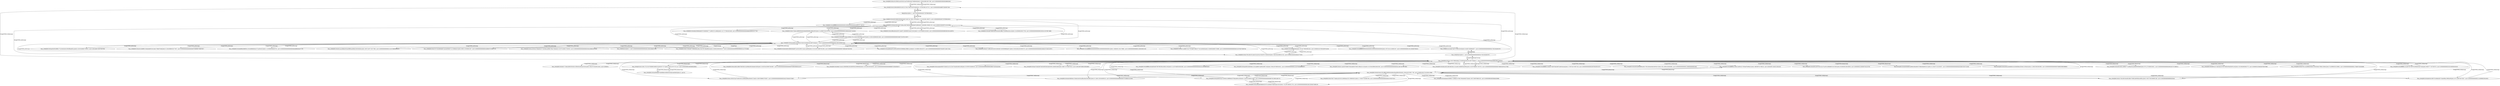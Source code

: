 digraph example {
    N1471fce1b124b519ae6bb4419b4f4132[label="Para_2004[ERC20(0x191cf2602ca2e534c5ccae7bcbf4c46a704bb949)](eth=1583453895.8817465, usd=0.000000000538283536803292)"];
    Nbe1899c09b1bc72356ef7565b64f889a[label="Para_2004[ERC20(0x931715fee2d06333043d11f658c8ce934ac61d0c)](eth=2941672534303.0454, usd=0.000001)"];
    Ne1aabb10a0dc188de59dd3d305282d21[label="Para_2006[ERC20(0xffffffff00000000000000010000000000000001)](eth=14849281.024176665, usd=0.0000000000006001159018031516)"];
    N69d394faf33aa6124564c1db7b7ad0e1[label="Para_2006[ERC20(0xde2578edec4669ba7f41c5d5d2386300bcea4678)](eth=0.05810569995852466, usd=0.0000000000000000000023482722479115307)"];
    N3ac84421955d04a81000a82412936fe4[label="Para_2004[ERC20(0xffffffff5ac1f9a51a93f5c527385edf7fe98a52)](eth=496299701799220, usd=0.00016871344312184143)"];
    Nf583b69650535a929a3dbd010217e7d0[label="Para_2006[ERC20(0xe511ed88575c57767bafb72bfd10775413e3f2b0)](eth=0.9930040805753686, usd=0.000000000000000000040131070207268704)"];
    Na0dcd20935ca9a7806e5ca2375cf228e[label="Para_2004[ERC20(0x765277eebeca2e31912c9946eae1021199b39c61)](eth=2.7335877618085798, usd=0.0000000000000000009292631079537322)"];
    Ne60fc1c64c74c7a780528791a6fda2df[label="Para_2004[Native](eth=1, usd=0.0000000000000000003417501354304767)"];
    Nf473492addacdcfc4fc285d1fb9fbc41[label="Para_2006[ERC20(0x733ebcc6df85f8266349defd0980f8ced9b45f35)](eth=24.899979194791324, usd=0.0000000000000000010063028267182002)"];
    N3fcb474a6bc7590bc1b353c30433269b[label="Para_2006[ERC20(0xffffffff00000000000000010000000000000000)](eth=2972234.2416855167, usd=0.0000000000001201192858708261)"];
    N82b882555dd48b5c614040fdd35d5049[label="Para_2004[ERC20(0x818ec0a7fe18ff94269904fced6ae3dae6d6dc0b)](eth=2945420578821.708, usd=0.0000010012741202411066)"];
    Nfa25159c757b011f780c573eb651e1f7[label="Para_2004[ERC20(0xcd3b51d98478d53f4515a306be565c6eebef1d58)](eth=0.0023341956873818657, usd=0.0000000000000000000007919816565541437)"];
    N7e09708a4dc14de711029fcd587a2486[label="Para_2006[XC20(18446744073709551619)](eth=8.456272839645877, usd=0.0000000000000000003417501354304767)"];
    N61a34769df2e8384dc065820267b7eeb[label="Para_2006[ERC20(0x9448610696659de8f72e1831d392214ae1ca4838)](eth=0.014226729967651836, usd=0.0000000000000000000005749562467264763)"];
    Nba778794e3e8589d1bd715f4a8e69efa[label="Para_2004[ERC20(0x9fda7ceec4c18008096c2fe2b85f05dc300f94d0)](eth=2.612491033540555, usd=0.0000000000000000008880971634592627)"];
    N50027958a8ec3c179e40f56460ab61a2[label="Para_2006[ERC20(0x6a2d262d56735dba19dd70682b39f6be9a931d98)](eth=24843981109482.223, usd=0.0000010040397311912309)"];
    N0fc6a7d8b591beaed26516608261259c[label="Para_2006[XC20(4294969280)](eth=25134779926396.945, usd=0.0000010157920169734138)"];
    N61f961d20ec8ddffd5b66bfa212276fa[label="Para_2006[ERC20(0xaeaaf0e2c81af264101b9129c00f4440ccf0f720)](eth=1, usd=0.000000000000000000040413801909067554)"];
    N8ef34fbb63f23a6aa429877a9d99d33e[label="Para_2004[XC20(311091173110107856861649819128533077277)](eth=2934157977573.147, usd=0.0000009955460496443681)"];
    Nab6a45800141660897a4e880e211f972[label="Para_2006[XC20(340282366920938463463374607431768211455)](eth=11141561961.309275, usd=0.0000000004502728780619552)"];
    Na2421edd8248ced69f5a8e47ee7f1190[label="Para_2004[ERC20(0xcbabee0658725b5b21e1512244734a5d5c6b51d6)](eth=0.87967020469195, usd=0.0000000000000000002990374334444284)"];
    Nfff57d8ed91c1dbff50fbea3ef2289be[label="Para_2006[ERC20(0xad543f18cff85c77e140e3e5e3c3392f6ba9d5ca)](eth=4181054906273538.5, usd=0.0001689723247530738)"];
    Nd3fbe451766f6f7383c32b18e11d9bed[label="Para_2004[ERC20(0xc9baa8cfdde8e328787e29b4b078abf2dadc2055)](eth=732.8675683912745, usd=0.00000000000000024913295407468216)"];
    Ncdd29a8d8cf68e125eed7a1ba027b0e6[label="Para_2006[ERC20(0x431d5dff03120afa4bdf332c61a6e1766ef37bdb)](eth=0.18420999320277937, usd=0.000000000000000000007444626174967807)"];
    N99545ff6775b179f1e6e07a8479f1f14[label="Para_2006[ERC20(0x3795c36e7d12a8c252a20c5a7b455f7c57b60283)](eth=24816344589019.324, usd=0.0000010029228343277876)"];
    N363b2a453d6d03cbbf406024345fc283[label="Para_2004[ERC20(0xe57ebd2d67b462e9926e04a8e33f01cd0d64346d)](eth=496271573283783.6, usd=0.00016870388103934982)"];
    N211722a44a00ae37cf36f02e984ebc03[label="Para_2006[ERC20(0x6df98e5fbff3041105cb986b9d44c572a43fcd22)](eth=1.2235662946493782, usd=0.00000000000000000004944896585457176)"];
    N6f99d651f3d4ad5016f44a4e799133e7[label="Para_2004[ERC20(0x0e358838ce72d5e61e0018a2ffac4bec5f4c88d2)](eth=0.14631158164959518, usd=0.000000000000000000049737548943142306)"];
    Nb8f9b2fbed23aa3bdd4288c3c89aef7a[label="Para_2006[ERC20(0x29f6e49c6e3397c3a84f715885f9f233a441165c)](eth=21.857936952543458, usd=0.000000000000000000883362334140979)"];
    N2291c13af1d8ac0bfe06ecb60ff221d5[label="Para_2004[ERC20(0xe065ffaf3f7ded69bb5cf5fdd1fd1dda2eee8493)](eth=0, usd=0)"];
    Ne86ccba0482a1fad09551961927525f7[label="Para_2006[ERC20(0x81ecac0d6be0550a00ff064a4f9dd2400585fe9c)](eth=30075.687723577663, usd=0.0000000000000012154728859396425)"];
    Nd273ca55c0b5993e299d0f0ec2c7f7f7[label="Para_2006[ERC20(0x7f27352d5f83db87a5a3e00f4b07cc2138d8ee52)](eth=6005.210206401407, usd=0.00000000000000024269337570381715)"];
    N58dc41dcdd915d20204e3e014781f6e6[label="Para_2004[ERC20(0x27292cf0016e5df1d8b37306b2a98588acbd6fca)](eth=26327556196060.406, usd=0.000008949859608455044)"];
    N484b97400b003abbb60fb8ad0e6384f2[label="Para_2006[ERC20(0xc4335b1b76fa6d52877b3046eca68f6e708a27dd)](eth=0.05701494917502919, usd=0.000000000000000000002304190861815184)"];
    Ncbe4f52e639a20845af9227286fb3804[label="Para_2006[Native](eth=1, usd=0.000000000000000000040413801909067554)"];
    N9fa3136dfc52573408b39a07dfdd7cfc[label="Para_2004[ERC20(0xfffffffecb45afd30a637967995394cc88c0c194)](eth=0.14470468259330269, usd=0.00000000000000000004919129539603455)"];
    N11d6bf1d764e3b7af17d35f8f24fa3ac[label="Para_2004[ERC20(0xab3f0245b83feb11d15aaffefd7ad465a59817ed)](eth=3594.957808334351, usd=0.0000000000000012220795368666297)"];
    N8ed86d209d1d595206930c74ec3d1370[label="Para_2004[XC20(42259045809535163221576417993425387648)](eth=1322832862.627512, usd=0.0000000004496873282807203)"];
    N8f22b24e6545da91dda5e808fd5c93f5[label="Para_2004[ERC20(0x511ab53f793683763e5a8829738301368a2411e3)](eth=0.010042686434642564, usd=0.000000000000000000003413937587387484)"];
    Nfdff768b6144992ec65049f870b8f75e[label="Para_2004[ERC20(0xacc15dc74880c9944775448304b263d191c6077f)](eth=1, usd=0.0000000000000000003399426647048342)"];
    N49713b7ae97a757af02741790886f371[label="Para_2004[ERC20(0x8ece0d14d619fe26e2c14c4a92c2f9e8634a039e)](eth=0.02078689617335702, usd=0.000000000000000000007066352876113706)"];
    Na08089b2179830c5146bf4fa4250eedb[label="Para_2006[ERC20(0x75364d4f779d0bd0facd9a218c67f87dd9aff3b4)](eth=8.909162830256127, usd=0.0000000000000000003600531417975988)"];
    N86eac937665d126f99f11147605eb880[label="Para_2004[ERC20(0xffffffff52c56a9257bb97f4b2b6f7b2d624ecda)](eth=1738728.073007158, usd=0.0000000000005910678543351547)"];
    N73fb98b21551ed57c9aaa78f5ec02fdc[label="Para_2004[ERC20(0x30d2a9f5fdf90ace8c17952cbb4ee48a55d916a7)](eth=335.16931025833895, usd=0.00000000000000011393834845650106)"];
    N8444cc51595f5de028b2c1a35e20d60b[label="Para_2004[ERC20(0xfa9343c3897324496a05fc75abed6bac29f8a40f)](eth=3572.099705073927, usd=0.0000000000000012143090923341832)"];
    Nfeb50157e9ee71ffb6c20266e8a3d27d[label="Para_2004[ERC20(0x085416975fe14c2a731a97ec38b9bf8135231f62)](eth=65286285186.98299, usd=0.000000022193593755142743)"];
    N71fe2b7ddba8b325450f8e010ae0d033[label="Para_2006[ERC20(0x4bf769b05e832fcdc9053fffbc78ca889acb5e1e)](eth=24.803680439237766, usd=0.0000000000000000010024110278871688)"];
    N96bc4474d09f18eb71a72075f17e4da6[label="Para_2006[ERC20(0xdd90e5e87a2081dcf0391920868ebc2ffb81a1af)](eth=19.36063138410573, usd=0.0000000000000000007824367215917254)"];
    N5baad927d892fc1144634edd8a0b9b37[label="Para_2004[ERC20(0x65b09ef8c5a096c5fd3a80f1f7369e56eb932412)](eth=0.1342071222250507, usd=0.000000000000000000045535847553715194)"];
    N1f7e12ee585d5b0e6c8f586118908d45[label="Para_2004[ERC20(0x3405a1bd46b85c5c029483fbecf2f3e611026e45)](eth=2.338223825832895, usd=0.0000000000000000007948620380299665)"];
    N065f35bfa8a82d689bee100bf96f316d[label="Para_2006[ERC20(0x5271d85ce4241b310c0b34b7c2f1f036686a6d7c)](eth=0.06146441625092578, usd=0.0000000000000000000024840107428213875)"];
    Ndd677a272f2a393d1dc4c6901a99fbb8[label="Para_2004[ERC20(0xc19281f22a075e0f10351cd5d6ea9f0ac63d4327)](eth=0.6007998602785397, usd=0.00000000000000000020423750545737887)"];
    N2d3ad0bca477b806a08e437676437c4b[label="Para_2004[ERC20(0x595c8481c48894771ce8fade54ac6bf59093f9e8)](eth=974.1374636534921, usd=0.0000000000000003305202757190812)"];
    N049d8e96ac047db66a182a82df7b0636[label="Para_2004[ERC20(0x8f552a71efe5eefc207bf75485b356a0b3f01ec9)](eth=451094480398.9773, usd=0.00000015334625970047096)"];
    Nd12a516450c0756bf7bc709b54863e92[label="Para_2006[ERC20(0xffffffff00000000000000010000000000000004)](eth=0, usd=0)"];
    Nb1f3d96c408d3f6804aafdf066fc02b4[label="Para_2004[ERC20(0x4792c1ecb969b036eb51330c63bd27899a13d84e)](eth=34.69690261528964, usd=0.00000000000000001179495753204569)"];
    N5ce1890460cc17f043201d98c6cbf346[label="Para_2004[ERC20(0xefaeee334f0fd1712f9a8cc375f427d9cdd40d73)](eth=2927238878668.055, usd=0.0000009950933846420096)"];
    N01700d2d62496775b0b1f86a44f2ec93[label="Para_2004[ERC20(0xa649325aa7c5093d12d6f98eb4378deae68ce23f)](eth=2.9343224658514964, usd=0.0000000000000000009975013981448175)"];
    Nd1121cc682221c4ad917669f2e489ff5[label="Relay[Native](eth=1, usd=0.0000000004502728780619552)"];
    N9662d2d03ef809c01a0bbe46c59b5e70[label="Para_2004[ERC20(0xffffffff4c1cbcd97597339702436d4f18a375ab)](eth=6633777.507358725, usd=0.000000000002255104002910518)"];
    Nf6f2d510d15e5f2a9fe5dabd59c94d72[label="Para_2006[ERC20(0x6de33698e9e9b787e09d3bd7771ef63557e148bb)](eth=24.72778043452406, usd=0.0000000000000000009993436201317718)"];
    N8f22b24e6545da91dda5e808fd5c93f5 -> Nfdff768b6144992ec65049f870b8f75e[label="Swap[CPMM_Stellaswap]"];
    N8444cc51595f5de028b2c1a35e20d60b -> N82b882555dd48b5c614040fdd35d5049[label="Swap[CPMM_Stellaswap]"];
    Nd273ca55c0b5993e299d0f0ec2c7f7f7 -> N61f961d20ec8ddffd5b66bfa212276fa[label="Swap[CPMM_Arthswap]"];
    N69d394faf33aa6124564c1db7b7ad0e1 -> N61f961d20ec8ddffd5b66bfa212276fa[label="Swap[CPMM_Arthswap]"];
    Nab6a45800141660897a4e880e211f972 -> N50027958a8ec3c179e40f56460ab61a2[label="Swap[CPMM_Arthswap]"];
    Nfdff768b6144992ec65049f870b8f75e -> N6f99d651f3d4ad5016f44a4e799133e7[label="Swap[CPMM_Stellaswap]"];
    Nab6a45800141660897a4e880e211f972 -> N61f961d20ec8ddffd5b66bfa212276fa[label="Swap[CPMM_Arthswap]"];
    N61f961d20ec8ddffd5b66bfa212276fa -> N065f35bfa8a82d689bee100bf96f316d[label="Swap[CPMM_Arthswap]"];
    N8444cc51595f5de028b2c1a35e20d60b -> Nfdff768b6144992ec65049f870b8f75e[label="Swap[CPMM_Stellaswap]"];
    N5ce1890460cc17f043201d98c6cbf346 -> N82b882555dd48b5c614040fdd35d5049[label="Swap[CPMM_Stellaswap]"];
    Nd3fbe451766f6f7383c32b18e11d9bed -> N01700d2d62496775b0b1f86a44f2ec93[label="Swap[CPMM_Beamswap]"];
    Nfdff768b6144992ec65049f870b8f75e -> N9662d2d03ef809c01a0bbe46c59b5e70[label="Swap[CPMM_Stellaswap]"];
    Nfdff768b6144992ec65049f870b8f75e -> Na2421edd8248ced69f5a8e47ee7f1190[label="Swap[CPMM_Stellaswap]"];
    Nfdff768b6144992ec65049f870b8f75e -> N01700d2d62496775b0b1f86a44f2ec93[label="Swap[CPMM_Stellaswap]"];
    N2d3ad0bca477b806a08e437676437c4b -> Nfdff768b6144992ec65049f870b8f75e[label="Swap[CPMM_Beamswap]"];
    N61f961d20ec8ddffd5b66bfa212276fa -> Ncbe4f52e639a20845af9227286fb3804[label="Swap[Unwrap]"];
    Nfdff768b6144992ec65049f870b8f75e -> N9fa3136dfc52573408b39a07dfdd7cfc[label="Swap[CPMM_Stellaswap]"];
    N065f35bfa8a82d689bee100bf96f316d -> N61f961d20ec8ddffd5b66bfa212276fa[label="Swap[CPMM_Arthswap]"];
    N69d394faf33aa6124564c1db7b7ad0e1 -> Nf473492addacdcfc4fc285d1fb9fbc41[label="Swap[CPMM_Arthswap]"];
    N82b882555dd48b5c614040fdd35d5049 -> N6f99d651f3d4ad5016f44a4e799133e7[label="Swap[CPMM_Stellaswap]"];
    Nfdff768b6144992ec65049f870b8f75e -> N049d8e96ac047db66a182a82df7b0636[label="Swap[CPMM_Stellaswap]"];
    N58dc41dcdd915d20204e3e014781f6e6 -> N82b882555dd48b5c614040fdd35d5049[label="Swap[CPMM_Stellaswap]"];
    N61f961d20ec8ddffd5b66bfa212276fa -> Ne86ccba0482a1fad09551961927525f7[label="Swap[CPMM_Arthswap]"];
    N49713b7ae97a757af02741790886f371 -> Nfdff768b6144992ec65049f870b8f75e[label="Swap[CPMM_Stellaswap]"];
    N71fe2b7ddba8b325450f8e010ae0d033 -> N50027958a8ec3c179e40f56460ab61a2[label="Swap[CPMM_Arthswap]"];
    N82b882555dd48b5c614040fdd35d5049 -> N5ce1890460cc17f043201d98c6cbf346[label="Swap[CPMM_Stellaswap]"];
    N61f961d20ec8ddffd5b66bfa212276fa -> Nfff57d8ed91c1dbff50fbea3ef2289be[label="Swap[CPMM_Arthswap]"];
    N363b2a453d6d03cbbf406024345fc283 -> Nfdff768b6144992ec65049f870b8f75e[label="Swap[CPMM_Stellaswap]"];
    N82b882555dd48b5c614040fdd35d5049 -> Nfdff768b6144992ec65049f870b8f75e[label="Swap[CPMM_Stellaswap]"];
    Nbe1899c09b1bc72356ef7565b64f889a -> Nfdff768b6144992ec65049f870b8f75e[label="Swap[CPMM_Stellaswap]"];
    N61f961d20ec8ddffd5b66bfa212276fa -> N211722a44a00ae37cf36f02e984ebc03[label="Swap[CPMM_Arthswap]"];
    Nf473492addacdcfc4fc285d1fb9fbc41 -> N50027958a8ec3c179e40f56460ab61a2[label="Swap[CPMM_Arthswap]"];
    Nfdff768b6144992ec65049f870b8f75e -> N86eac937665d126f99f11147605eb880[label="Swap[CPMM_Stellaswap]"];
    N99545ff6775b179f1e6e07a8479f1f14 -> N0fc6a7d8b591beaed26516608261259c[label="Swap[CPMM_Arthswap]"];
    N61f961d20ec8ddffd5b66bfa212276fa -> N484b97400b003abbb60fb8ad0e6384f2[label="Swap[CPMM_Arthswap]"];
    N484b97400b003abbb60fb8ad0e6384f2 -> N61f961d20ec8ddffd5b66bfa212276fa[label="Swap[CPMM_Arthswap]"];
    Nf473492addacdcfc4fc285d1fb9fbc41 -> N69d394faf33aa6124564c1db7b7ad0e1[label="Swap[CPMM_Arthswap]"];
    Nba778794e3e8589d1bd715f4a8e69efa -> Nfdff768b6144992ec65049f870b8f75e[label="Swap[CPMM_Stellaswap]"];
    Nfdff768b6144992ec65049f870b8f75e -> Nba778794e3e8589d1bd715f4a8e69efa[label="Swap[CPMM_Stellaswap]"];
    Nfdff768b6144992ec65049f870b8f75e -> N49713b7ae97a757af02741790886f371[label="Swap[CPMM_Stellaswap]"];
    Nfdff768b6144992ec65049f870b8f75e -> Ndd677a272f2a393d1dc4c6901a99fbb8[label="Swap[CPMM_Stellaswap]"];
    N3fcb474a6bc7590bc1b353c30433269b -> N61f961d20ec8ddffd5b66bfa212276fa[label="Swap[CPMM_Arthswap]"];
    N50027958a8ec3c179e40f56460ab61a2 -> Nab6a45800141660897a4e880e211f972[label="Swap[CPMM_Arthswap]"];
    N61f961d20ec8ddffd5b66bfa212276fa -> N0fc6a7d8b591beaed26516608261259c[label="Swap[CPMM_Arthswap]"];
    Na2421edd8248ced69f5a8e47ee7f1190 -> Nfdff768b6144992ec65049f870b8f75e[label="Swap[CPMM_Stellaswap]"];
    N7e09708a4dc14de711029fcd587a2486 -> N61f961d20ec8ddffd5b66bfa212276fa[label="Swap[CPMM_Arthswap]"];
    N9662d2d03ef809c01a0bbe46c59b5e70 -> Nfdff768b6144992ec65049f870b8f75e[label="Swap[CPMM_Stellaswap]"];
    Ne60fc1c64c74c7a780528791a6fda2df -> N7e09708a4dc14de711029fcd587a2486[label="Bridge"];
    Na0dcd20935ca9a7806e5ca2375cf228e -> N82b882555dd48b5c614040fdd35d5049[label="Swap[CPMM_Stellaswap]"];
    N11d6bf1d764e3b7af17d35f8f24fa3ac -> Nfdff768b6144992ec65049f870b8f75e[label="Swap[CPMM_Stellaswap]"];
    N50027958a8ec3c179e40f56460ab61a2 -> N71fe2b7ddba8b325450f8e010ae0d033[label="Swap[CPMM_Arthswap]"];
    N50027958a8ec3c179e40f56460ab61a2 -> N61f961d20ec8ddffd5b66bfa212276fa[label="Swap[CPMM_Arthswap]"];
    N61f961d20ec8ddffd5b66bfa212276fa -> N69d394faf33aa6124564c1db7b7ad0e1[label="Swap[CPMM_Arthswap]"];
    N50027958a8ec3c179e40f56460ab61a2 -> Nf6f2d510d15e5f2a9fe5dabd59c94d72[label="Swap[CPMM_Arthswap]"];
    N61f961d20ec8ddffd5b66bfa212276fa -> Ncdd29a8d8cf68e125eed7a1ba027b0e6[label="Swap[CPMM_Arthswap]"];
    N61f961d20ec8ddffd5b66bfa212276fa -> N61a34769df2e8384dc065820267b7eeb[label="Swap[CPMM_Arthswap]"];
    N61f961d20ec8ddffd5b66bfa212276fa -> N7e09708a4dc14de711029fcd587a2486[label="Swap[CPMM_Arthswap]"];
    N049d8e96ac047db66a182a82df7b0636 -> Nfdff768b6144992ec65049f870b8f75e[label="Swap[CPMM_Stellaswap]"];
    N61f961d20ec8ddffd5b66bfa212276fa -> N50027958a8ec3c179e40f56460ab61a2[label="Swap[CPMM_Arthswap]"];
    Nf583b69650535a929a3dbd010217e7d0 -> N61f961d20ec8ddffd5b66bfa212276fa[label="Swap[CPMM_Arthswap]"];
    Nd3fbe451766f6f7383c32b18e11d9bed -> N82b882555dd48b5c614040fdd35d5049[label="Swap[CPMM_Stellaswap]"];
    N99545ff6775b179f1e6e07a8479f1f14 -> N50027958a8ec3c179e40f56460ab61a2[label="Swap[CPMM_Arthswap]"];
    Ne60fc1c64c74c7a780528791a6fda2df -> Nfdff768b6144992ec65049f870b8f75e[label="Swap[Wrap]"];
    Nfdff768b6144992ec65049f870b8f75e -> N3ac84421955d04a81000a82412936fe4[label="Swap[CPMM_Stellaswap]"];
    N3ac84421955d04a81000a82412936fe4 -> Nfdff768b6144992ec65049f870b8f75e[label="Swap[CPMM_Stellaswap]"];
    N61f961d20ec8ddffd5b66bfa212276fa -> Nab6a45800141660897a4e880e211f972[label="Swap[CPMM_Arthswap]"];
    Nfdff768b6144992ec65049f870b8f75e -> N363b2a453d6d03cbbf406024345fc283[label="Swap[CPMM_Stellaswap]"];
    N01700d2d62496775b0b1f86a44f2ec93 -> N82b882555dd48b5c614040fdd35d5049[label="Swap[CPMM_Beamswap]"];
    Nf473492addacdcfc4fc285d1fb9fbc41 -> N61f961d20ec8ddffd5b66bfa212276fa[label="Swap[CPMM_Arthswap]"];
    Nfdff768b6144992ec65049f870b8f75e -> N8ef34fbb63f23a6aa429877a9d99d33e[label="Swap[CPMM_Beamswap]"];
    N5baad927d892fc1144634edd8a0b9b37 -> Nfdff768b6144992ec65049f870b8f75e[label="Swap[CPMM_Beamswap]"];
    Nfdff768b6144992ec65049f870b8f75e -> N5baad927d892fc1144634edd8a0b9b37[label="Swap[CPMM_Beamswap]"];
    N9fa3136dfc52573408b39a07dfdd7cfc -> Nfdff768b6144992ec65049f870b8f75e[label="Swap[CPMM_Stellaswap]"];
    N82b882555dd48b5c614040fdd35d5049 -> N3ac84421955d04a81000a82412936fe4[label="Swap[CPMM_Beamswap]"];
    Nab6a45800141660897a4e880e211f972 -> Nd1121cc682221c4ad917669f2e489ff5[label="Bridge"];
    N50027958a8ec3c179e40f56460ab61a2 -> N99545ff6775b179f1e6e07a8479f1f14[label="Swap[CPMM_Arthswap]"];
    N8ed86d209d1d595206930c74ec3d1370 -> Nfdff768b6144992ec65049f870b8f75e[label="Swap[CPMM_Stellaswap]"];
    N8ed86d209d1d595206930c74ec3d1370 -> Nd1121cc682221c4ad917669f2e489ff5[label="Bridge"];
    N61f961d20ec8ddffd5b66bfa212276fa -> Nf473492addacdcfc4fc285d1fb9fbc41[label="Swap[CPMM_Arthswap]"];
    Nfdff768b6144992ec65049f870b8f75e -> Nfa25159c757b011f780c573eb651e1f7[label="Swap[CPMM_Beamswap]"];
    Nf6f2d510d15e5f2a9fe5dabd59c94d72 -> N50027958a8ec3c179e40f56460ab61a2[label="Swap[CPMM_Arthswap]"];
    Ncdd29a8d8cf68e125eed7a1ba027b0e6 -> N61f961d20ec8ddffd5b66bfa212276fa[label="Swap[CPMM_Arthswap]"];
    Ne1aabb10a0dc188de59dd3d305282d21 -> N61f961d20ec8ddffd5b66bfa212276fa[label="Swap[CPMM_Arthswap]"];
    N6f99d651f3d4ad5016f44a4e799133e7 -> Nfdff768b6144992ec65049f870b8f75e[label="Swap[CPMM_Stellaswap]"];
    N8ef34fbb63f23a6aa429877a9d99d33e -> Nfdff768b6144992ec65049f870b8f75e[label="Swap[CPMM_Beamswap]"];
    N61f961d20ec8ddffd5b66bfa212276fa -> Nd273ca55c0b5993e299d0f0ec2c7f7f7[label="Swap[CPMM_Arthswap]"];
    Nfdff768b6144992ec65049f870b8f75e -> N8ed86d209d1d595206930c74ec3d1370[label="Swap[CPMM_Stellaswap]"];
    N50027958a8ec3c179e40f56460ab61a2 -> Nb8f9b2fbed23aa3bdd4288c3c89aef7a[label="Swap[CPMM_Arthswap]"];
    Nfdff768b6144992ec65049f870b8f75e -> N82b882555dd48b5c614040fdd35d5049[label="Swap[CPMM_Stellaswap]"];
    N61f961d20ec8ddffd5b66bfa212276fa -> Na08089b2179830c5146bf4fa4250eedb[label="Swap[CPMM_Arthswap]"];
    Nd1121cc682221c4ad917669f2e489ff5 -> N8ed86d209d1d595206930c74ec3d1370[label="Bridge"];
    N1471fce1b124b519ae6bb4419b4f4132 -> N8ed86d209d1d595206930c74ec3d1370[label="Swap[CPMM_Stellaswap]"];
    N61f961d20ec8ddffd5b66bfa212276fa -> Ne1aabb10a0dc188de59dd3d305282d21[label="Swap[CPMM_Arthswap]"];
    Na08089b2179830c5146bf4fa4250eedb -> N61f961d20ec8ddffd5b66bfa212276fa[label="Swap[CPMM_Arthswap]"];
    N211722a44a00ae37cf36f02e984ebc03 -> N61f961d20ec8ddffd5b66bfa212276fa[label="Swap[CPMM_Arthswap]"];
    Ndd677a272f2a393d1dc4c6901a99fbb8 -> Nfdff768b6144992ec65049f870b8f75e[label="Swap[CPMM_Stellaswap]"];
    Nfdff768b6144992ec65049f870b8f75e -> N58dc41dcdd915d20204e3e014781f6e6[label="Swap[CPMM_Stellaswap]"];
    Nfdff768b6144992ec65049f870b8f75e -> N8f22b24e6545da91dda5e808fd5c93f5[label="Swap[CPMM_Stellaswap]"];
    N61a34769df2e8384dc065820267b7eeb -> N61f961d20ec8ddffd5b66bfa212276fa[label="Swap[CPMM_Arthswap]"];
    N96bc4474d09f18eb71a72075f17e4da6 -> N61f961d20ec8ddffd5b66bfa212276fa[label="Swap[CPMM_Arthswap]"];
    Nb1f3d96c408d3f6804aafdf066fc02b4 -> Nfdff768b6144992ec65049f870b8f75e[label="Swap[CPMM_Stellaswap]"];
    N0fc6a7d8b591beaed26516608261259c -> N99545ff6775b179f1e6e07a8479f1f14[label="Swap[CPMM_Arthswap]"];
    Nfdff768b6144992ec65049f870b8f75e -> N2d3ad0bca477b806a08e437676437c4b[label="Swap[CPMM_Beamswap]"];
    Nd1121cc682221c4ad917669f2e489ff5 -> Nab6a45800141660897a4e880e211f972[label="Bridge"];
    Nfdff768b6144992ec65049f870b8f75e -> N73fb98b21551ed57c9aaa78f5ec02fdc[label="Swap[CPMM_Stellaswap]"];
    N61f961d20ec8ddffd5b66bfa212276fa -> N96bc4474d09f18eb71a72075f17e4da6[label="Swap[CPMM_Arthswap]"];
    Nfff57d8ed91c1dbff50fbea3ef2289be -> N61f961d20ec8ddffd5b66bfa212276fa[label="Swap[CPMM_Arthswap]"];
    Nfdff768b6144992ec65049f870b8f75e -> Nbe1899c09b1bc72356ef7565b64f889a[label="Swap[CPMM_Stellaswap]"];
    Nfdff768b6144992ec65049f870b8f75e -> N11d6bf1d764e3b7af17d35f8f24fa3ac[label="Swap[CPMM_Stellaswap]"];
    Nfdff768b6144992ec65049f870b8f75e -> Nb1f3d96c408d3f6804aafdf066fc02b4[label="Swap[CPMM_Stellaswap]"];
    Ne86ccba0482a1fad09551961927525f7 -> N61f961d20ec8ddffd5b66bfa212276fa[label="Swap[CPMM_Arthswap]"];
    N0fc6a7d8b591beaed26516608261259c -> N61f961d20ec8ddffd5b66bfa212276fa[label="Swap[CPMM_Arthswap]"];
    Nfa25159c757b011f780c573eb651e1f7 -> Nfdff768b6144992ec65049f870b8f75e[label="Swap[CPMM_Beamswap]"];
    N50027958a8ec3c179e40f56460ab61a2 -> Nf473492addacdcfc4fc285d1fb9fbc41[label="Swap[CPMM_Arthswap]"];
    N2291c13af1d8ac0bfe06ecb60ff221d5 -> N8ef34fbb63f23a6aa429877a9d99d33e[label="Swap[CPMM_Beamswap]"];
    N61f961d20ec8ddffd5b66bfa212276fa -> Nf583b69650535a929a3dbd010217e7d0[label="Swap[CPMM_Arthswap]"];
    N58dc41dcdd915d20204e3e014781f6e6 -> Nfdff768b6144992ec65049f870b8f75e[label="Swap[CPMM_Stellaswap]"];
    N86eac937665d126f99f11147605eb880 -> Nfdff768b6144992ec65049f870b8f75e[label="Swap[CPMM_Stellaswap]"];
    Nfdff768b6144992ec65049f870b8f75e -> Ne60fc1c64c74c7a780528791a6fda2df[label="Swap[Unwrap]"];
    N6f99d651f3d4ad5016f44a4e799133e7 -> N82b882555dd48b5c614040fdd35d5049[label="Swap[CPMM_Stellaswap]"];
    N73fb98b21551ed57c9aaa78f5ec02fdc -> Nfdff768b6144992ec65049f870b8f75e[label="Swap[CPMM_Stellaswap]"];
    Ndd677a272f2a393d1dc4c6901a99fbb8 -> N82b882555dd48b5c614040fdd35d5049[label="Swap[CPMM_Stellaswap]"];
    N82b882555dd48b5c614040fdd35d5049 -> Na0dcd20935ca9a7806e5ca2375cf228e[label="Swap[CPMM_Stellaswap]"];
    N82b882555dd48b5c614040fdd35d5049 -> Nd3fbe451766f6f7383c32b18e11d9bed[label="Swap[CPMM_Stellaswap]"];
    Nb8f9b2fbed23aa3bdd4288c3c89aef7a -> N50027958a8ec3c179e40f56460ab61a2[label="Swap[CPMM_Arthswap]"];
    Nd12a516450c0756bf7bc709b54863e92 -> Nab6a45800141660897a4e880e211f972[label="Swap[CPMM_Arthswap]"];
    N61f961d20ec8ddffd5b66bfa212276fa -> N99545ff6775b179f1e6e07a8479f1f14[label="Swap[CPMM_Arthswap]"];
    N01700d2d62496775b0b1f86a44f2ec93 -> Nd3fbe451766f6f7383c32b18e11d9bed[label="Swap[CPMM_Beamswap]"];
    Nfeb50157e9ee71ffb6c20266e8a3d27d -> Nfdff768b6144992ec65049f870b8f75e[label="Swap[CPMM_Stellaswap]"];
    N3ac84421955d04a81000a82412936fe4 -> N82b882555dd48b5c614040fdd35d5049[label="Swap[CPMM_Beamswap]"];
    Nfdff768b6144992ec65049f870b8f75e -> Nfeb50157e9ee71ffb6c20266e8a3d27d[label="Swap[CPMM_Stellaswap]"];
    N82b882555dd48b5c614040fdd35d5049 -> N01700d2d62496775b0b1f86a44f2ec93[label="Swap[CPMM_Beamswap]"];
    N7e09708a4dc14de711029fcd587a2486 -> Ne60fc1c64c74c7a780528791a6fda2df[label="Bridge"];
    N01700d2d62496775b0b1f86a44f2ec93 -> Nfdff768b6144992ec65049f870b8f75e[label="Swap[CPMM_Stellaswap]"];
    N1f7e12ee585d5b0e6c8f586118908d45 -> Nfdff768b6144992ec65049f870b8f75e[label="Swap[CPMM_Stellaswap]"];
    N8ef34fbb63f23a6aa429877a9d99d33e -> N2291c13af1d8ac0bfe06ecb60ff221d5[label="Swap[CPMM_Beamswap]"];
    N99545ff6775b179f1e6e07a8479f1f14 -> N61f961d20ec8ddffd5b66bfa212276fa[label="Swap[CPMM_Arthswap]"];
    N61f961d20ec8ddffd5b66bfa212276fa -> N3fcb474a6bc7590bc1b353c30433269b[label="Swap[CPMM_Arthswap]"];
    Nfdff768b6144992ec65049f870b8f75e -> N8444cc51595f5de028b2c1a35e20d60b[label="Swap[CPMM_Stellaswap]"];
    N82b882555dd48b5c614040fdd35d5049 -> N8444cc51595f5de028b2c1a35e20d60b[label="Swap[CPMM_Stellaswap]"];
    Ncbe4f52e639a20845af9227286fb3804 -> N61f961d20ec8ddffd5b66bfa212276fa[label="Swap[Wrap]"];
    Nfdff768b6144992ec65049f870b8f75e -> N1f7e12ee585d5b0e6c8f586118908d45[label="Swap[CPMM_Stellaswap]"];
    Nab6a45800141660897a4e880e211f972 -> Nd12a516450c0756bf7bc709b54863e92[label="Swap[CPMM_Arthswap]"];
    N8ed86d209d1d595206930c74ec3d1370 -> N1471fce1b124b519ae6bb4419b4f4132[label="Swap[CPMM_Stellaswap]"];
    N82b882555dd48b5c614040fdd35d5049 -> N58dc41dcdd915d20204e3e014781f6e6[label="Swap[CPMM_Stellaswap]"];
    N82b882555dd48b5c614040fdd35d5049 -> Ndd677a272f2a393d1dc4c6901a99fbb8[label="Swap[CPMM_Stellaswap]"];
}
